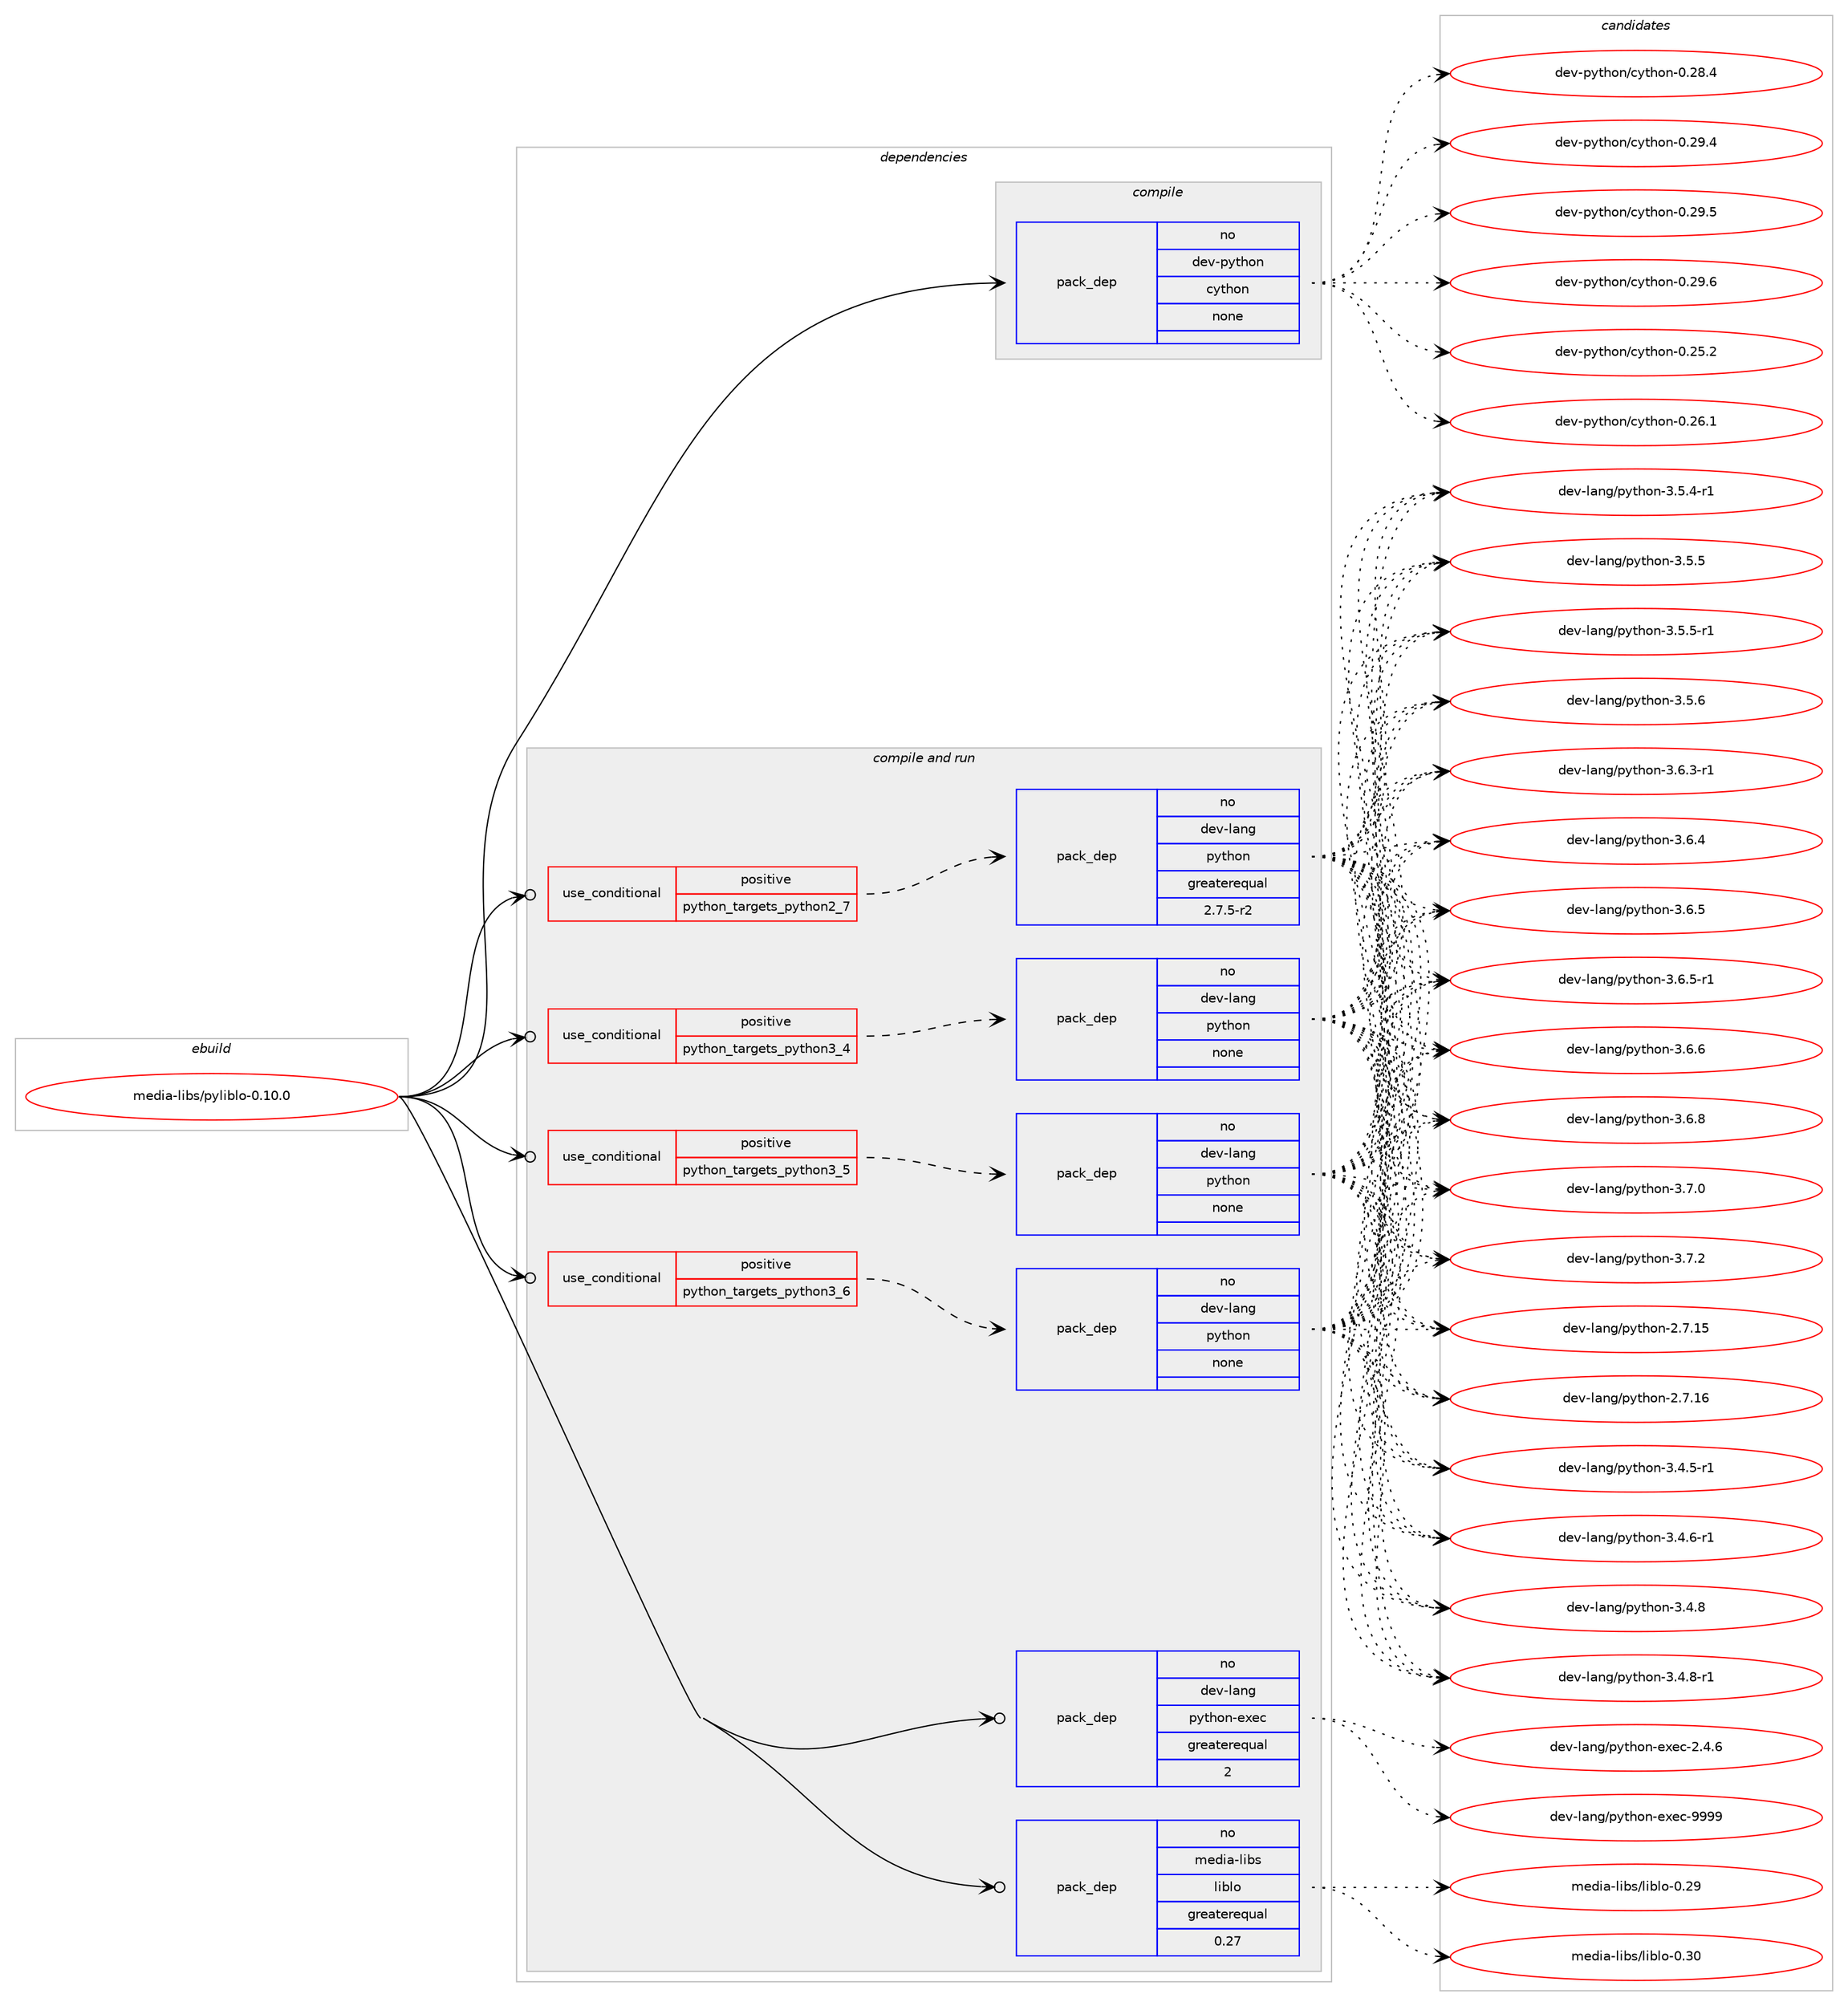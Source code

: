 digraph prolog {

# *************
# Graph options
# *************

newrank=true;
concentrate=true;
compound=true;
graph [rankdir=LR,fontname=Helvetica,fontsize=10,ranksep=1.5];#, ranksep=2.5, nodesep=0.2];
edge  [arrowhead=vee];
node  [fontname=Helvetica,fontsize=10];

# **********
# The ebuild
# **********

subgraph cluster_leftcol {
color=gray;
rank=same;
label=<<i>ebuild</i>>;
id [label="media-libs/pyliblo-0.10.0", color=red, width=4, href="../media-libs/pyliblo-0.10.0.svg"];
}

# ****************
# The dependencies
# ****************

subgraph cluster_midcol {
color=gray;
label=<<i>dependencies</i>>;
subgraph cluster_compile {
fillcolor="#eeeeee";
style=filled;
label=<<i>compile</i>>;
subgraph pack1155941 {
dependency1617796 [label=<<TABLE BORDER="0" CELLBORDER="1" CELLSPACING="0" CELLPADDING="4" WIDTH="220"><TR><TD ROWSPAN="6" CELLPADDING="30">pack_dep</TD></TR><TR><TD WIDTH="110">no</TD></TR><TR><TD>dev-python</TD></TR><TR><TD>cython</TD></TR><TR><TD>none</TD></TR><TR><TD></TD></TR></TABLE>>, shape=none, color=blue];
}
id:e -> dependency1617796:w [weight=20,style="solid",arrowhead="vee"];
}
subgraph cluster_compileandrun {
fillcolor="#eeeeee";
style=filled;
label=<<i>compile and run</i>>;
subgraph cond435806 {
dependency1617797 [label=<<TABLE BORDER="0" CELLBORDER="1" CELLSPACING="0" CELLPADDING="4"><TR><TD ROWSPAN="3" CELLPADDING="10">use_conditional</TD></TR><TR><TD>positive</TD></TR><TR><TD>python_targets_python2_7</TD></TR></TABLE>>, shape=none, color=red];
subgraph pack1155942 {
dependency1617798 [label=<<TABLE BORDER="0" CELLBORDER="1" CELLSPACING="0" CELLPADDING="4" WIDTH="220"><TR><TD ROWSPAN="6" CELLPADDING="30">pack_dep</TD></TR><TR><TD WIDTH="110">no</TD></TR><TR><TD>dev-lang</TD></TR><TR><TD>python</TD></TR><TR><TD>greaterequal</TD></TR><TR><TD>2.7.5-r2</TD></TR></TABLE>>, shape=none, color=blue];
}
dependency1617797:e -> dependency1617798:w [weight=20,style="dashed",arrowhead="vee"];
}
id:e -> dependency1617797:w [weight=20,style="solid",arrowhead="odotvee"];
subgraph cond435807 {
dependency1617799 [label=<<TABLE BORDER="0" CELLBORDER="1" CELLSPACING="0" CELLPADDING="4"><TR><TD ROWSPAN="3" CELLPADDING="10">use_conditional</TD></TR><TR><TD>positive</TD></TR><TR><TD>python_targets_python3_4</TD></TR></TABLE>>, shape=none, color=red];
subgraph pack1155943 {
dependency1617800 [label=<<TABLE BORDER="0" CELLBORDER="1" CELLSPACING="0" CELLPADDING="4" WIDTH="220"><TR><TD ROWSPAN="6" CELLPADDING="30">pack_dep</TD></TR><TR><TD WIDTH="110">no</TD></TR><TR><TD>dev-lang</TD></TR><TR><TD>python</TD></TR><TR><TD>none</TD></TR><TR><TD></TD></TR></TABLE>>, shape=none, color=blue];
}
dependency1617799:e -> dependency1617800:w [weight=20,style="dashed",arrowhead="vee"];
}
id:e -> dependency1617799:w [weight=20,style="solid",arrowhead="odotvee"];
subgraph cond435808 {
dependency1617801 [label=<<TABLE BORDER="0" CELLBORDER="1" CELLSPACING="0" CELLPADDING="4"><TR><TD ROWSPAN="3" CELLPADDING="10">use_conditional</TD></TR><TR><TD>positive</TD></TR><TR><TD>python_targets_python3_5</TD></TR></TABLE>>, shape=none, color=red];
subgraph pack1155944 {
dependency1617802 [label=<<TABLE BORDER="0" CELLBORDER="1" CELLSPACING="0" CELLPADDING="4" WIDTH="220"><TR><TD ROWSPAN="6" CELLPADDING="30">pack_dep</TD></TR><TR><TD WIDTH="110">no</TD></TR><TR><TD>dev-lang</TD></TR><TR><TD>python</TD></TR><TR><TD>none</TD></TR><TR><TD></TD></TR></TABLE>>, shape=none, color=blue];
}
dependency1617801:e -> dependency1617802:w [weight=20,style="dashed",arrowhead="vee"];
}
id:e -> dependency1617801:w [weight=20,style="solid",arrowhead="odotvee"];
subgraph cond435809 {
dependency1617803 [label=<<TABLE BORDER="0" CELLBORDER="1" CELLSPACING="0" CELLPADDING="4"><TR><TD ROWSPAN="3" CELLPADDING="10">use_conditional</TD></TR><TR><TD>positive</TD></TR><TR><TD>python_targets_python3_6</TD></TR></TABLE>>, shape=none, color=red];
subgraph pack1155945 {
dependency1617804 [label=<<TABLE BORDER="0" CELLBORDER="1" CELLSPACING="0" CELLPADDING="4" WIDTH="220"><TR><TD ROWSPAN="6" CELLPADDING="30">pack_dep</TD></TR><TR><TD WIDTH="110">no</TD></TR><TR><TD>dev-lang</TD></TR><TR><TD>python</TD></TR><TR><TD>none</TD></TR><TR><TD></TD></TR></TABLE>>, shape=none, color=blue];
}
dependency1617803:e -> dependency1617804:w [weight=20,style="dashed",arrowhead="vee"];
}
id:e -> dependency1617803:w [weight=20,style="solid",arrowhead="odotvee"];
subgraph pack1155946 {
dependency1617805 [label=<<TABLE BORDER="0" CELLBORDER="1" CELLSPACING="0" CELLPADDING="4" WIDTH="220"><TR><TD ROWSPAN="6" CELLPADDING="30">pack_dep</TD></TR><TR><TD WIDTH="110">no</TD></TR><TR><TD>dev-lang</TD></TR><TR><TD>python-exec</TD></TR><TR><TD>greaterequal</TD></TR><TR><TD>2</TD></TR></TABLE>>, shape=none, color=blue];
}
id:e -> dependency1617805:w [weight=20,style="solid",arrowhead="odotvee"];
subgraph pack1155947 {
dependency1617806 [label=<<TABLE BORDER="0" CELLBORDER="1" CELLSPACING="0" CELLPADDING="4" WIDTH="220"><TR><TD ROWSPAN="6" CELLPADDING="30">pack_dep</TD></TR><TR><TD WIDTH="110">no</TD></TR><TR><TD>media-libs</TD></TR><TR><TD>liblo</TD></TR><TR><TD>greaterequal</TD></TR><TR><TD>0.27</TD></TR></TABLE>>, shape=none, color=blue];
}
id:e -> dependency1617806:w [weight=20,style="solid",arrowhead="odotvee"];
}
subgraph cluster_run {
fillcolor="#eeeeee";
style=filled;
label=<<i>run</i>>;
}
}

# **************
# The candidates
# **************

subgraph cluster_choices {
rank=same;
color=gray;
label=<<i>candidates</i>>;

subgraph choice1155941 {
color=black;
nodesep=1;
choice10010111845112121116104111110479912111610411111045484650534650 [label="dev-python/cython-0.25.2", color=red, width=4,href="../dev-python/cython-0.25.2.svg"];
choice10010111845112121116104111110479912111610411111045484650544649 [label="dev-python/cython-0.26.1", color=red, width=4,href="../dev-python/cython-0.26.1.svg"];
choice10010111845112121116104111110479912111610411111045484650564652 [label="dev-python/cython-0.28.4", color=red, width=4,href="../dev-python/cython-0.28.4.svg"];
choice10010111845112121116104111110479912111610411111045484650574652 [label="dev-python/cython-0.29.4", color=red, width=4,href="../dev-python/cython-0.29.4.svg"];
choice10010111845112121116104111110479912111610411111045484650574653 [label="dev-python/cython-0.29.5", color=red, width=4,href="../dev-python/cython-0.29.5.svg"];
choice10010111845112121116104111110479912111610411111045484650574654 [label="dev-python/cython-0.29.6", color=red, width=4,href="../dev-python/cython-0.29.6.svg"];
dependency1617796:e -> choice10010111845112121116104111110479912111610411111045484650534650:w [style=dotted,weight="100"];
dependency1617796:e -> choice10010111845112121116104111110479912111610411111045484650544649:w [style=dotted,weight="100"];
dependency1617796:e -> choice10010111845112121116104111110479912111610411111045484650564652:w [style=dotted,weight="100"];
dependency1617796:e -> choice10010111845112121116104111110479912111610411111045484650574652:w [style=dotted,weight="100"];
dependency1617796:e -> choice10010111845112121116104111110479912111610411111045484650574653:w [style=dotted,weight="100"];
dependency1617796:e -> choice10010111845112121116104111110479912111610411111045484650574654:w [style=dotted,weight="100"];
}
subgraph choice1155942 {
color=black;
nodesep=1;
choice10010111845108971101034711212111610411111045504655464953 [label="dev-lang/python-2.7.15", color=red, width=4,href="../dev-lang/python-2.7.15.svg"];
choice10010111845108971101034711212111610411111045504655464954 [label="dev-lang/python-2.7.16", color=red, width=4,href="../dev-lang/python-2.7.16.svg"];
choice1001011184510897110103471121211161041111104551465246534511449 [label="dev-lang/python-3.4.5-r1", color=red, width=4,href="../dev-lang/python-3.4.5-r1.svg"];
choice1001011184510897110103471121211161041111104551465246544511449 [label="dev-lang/python-3.4.6-r1", color=red, width=4,href="../dev-lang/python-3.4.6-r1.svg"];
choice100101118451089711010347112121116104111110455146524656 [label="dev-lang/python-3.4.8", color=red, width=4,href="../dev-lang/python-3.4.8.svg"];
choice1001011184510897110103471121211161041111104551465246564511449 [label="dev-lang/python-3.4.8-r1", color=red, width=4,href="../dev-lang/python-3.4.8-r1.svg"];
choice1001011184510897110103471121211161041111104551465346524511449 [label="dev-lang/python-3.5.4-r1", color=red, width=4,href="../dev-lang/python-3.5.4-r1.svg"];
choice100101118451089711010347112121116104111110455146534653 [label="dev-lang/python-3.5.5", color=red, width=4,href="../dev-lang/python-3.5.5.svg"];
choice1001011184510897110103471121211161041111104551465346534511449 [label="dev-lang/python-3.5.5-r1", color=red, width=4,href="../dev-lang/python-3.5.5-r1.svg"];
choice100101118451089711010347112121116104111110455146534654 [label="dev-lang/python-3.5.6", color=red, width=4,href="../dev-lang/python-3.5.6.svg"];
choice1001011184510897110103471121211161041111104551465446514511449 [label="dev-lang/python-3.6.3-r1", color=red, width=4,href="../dev-lang/python-3.6.3-r1.svg"];
choice100101118451089711010347112121116104111110455146544652 [label="dev-lang/python-3.6.4", color=red, width=4,href="../dev-lang/python-3.6.4.svg"];
choice100101118451089711010347112121116104111110455146544653 [label="dev-lang/python-3.6.5", color=red, width=4,href="../dev-lang/python-3.6.5.svg"];
choice1001011184510897110103471121211161041111104551465446534511449 [label="dev-lang/python-3.6.5-r1", color=red, width=4,href="../dev-lang/python-3.6.5-r1.svg"];
choice100101118451089711010347112121116104111110455146544654 [label="dev-lang/python-3.6.6", color=red, width=4,href="../dev-lang/python-3.6.6.svg"];
choice100101118451089711010347112121116104111110455146544656 [label="dev-lang/python-3.6.8", color=red, width=4,href="../dev-lang/python-3.6.8.svg"];
choice100101118451089711010347112121116104111110455146554648 [label="dev-lang/python-3.7.0", color=red, width=4,href="../dev-lang/python-3.7.0.svg"];
choice100101118451089711010347112121116104111110455146554650 [label="dev-lang/python-3.7.2", color=red, width=4,href="../dev-lang/python-3.7.2.svg"];
dependency1617798:e -> choice10010111845108971101034711212111610411111045504655464953:w [style=dotted,weight="100"];
dependency1617798:e -> choice10010111845108971101034711212111610411111045504655464954:w [style=dotted,weight="100"];
dependency1617798:e -> choice1001011184510897110103471121211161041111104551465246534511449:w [style=dotted,weight="100"];
dependency1617798:e -> choice1001011184510897110103471121211161041111104551465246544511449:w [style=dotted,weight="100"];
dependency1617798:e -> choice100101118451089711010347112121116104111110455146524656:w [style=dotted,weight="100"];
dependency1617798:e -> choice1001011184510897110103471121211161041111104551465246564511449:w [style=dotted,weight="100"];
dependency1617798:e -> choice1001011184510897110103471121211161041111104551465346524511449:w [style=dotted,weight="100"];
dependency1617798:e -> choice100101118451089711010347112121116104111110455146534653:w [style=dotted,weight="100"];
dependency1617798:e -> choice1001011184510897110103471121211161041111104551465346534511449:w [style=dotted,weight="100"];
dependency1617798:e -> choice100101118451089711010347112121116104111110455146534654:w [style=dotted,weight="100"];
dependency1617798:e -> choice1001011184510897110103471121211161041111104551465446514511449:w [style=dotted,weight="100"];
dependency1617798:e -> choice100101118451089711010347112121116104111110455146544652:w [style=dotted,weight="100"];
dependency1617798:e -> choice100101118451089711010347112121116104111110455146544653:w [style=dotted,weight="100"];
dependency1617798:e -> choice1001011184510897110103471121211161041111104551465446534511449:w [style=dotted,weight="100"];
dependency1617798:e -> choice100101118451089711010347112121116104111110455146544654:w [style=dotted,weight="100"];
dependency1617798:e -> choice100101118451089711010347112121116104111110455146544656:w [style=dotted,weight="100"];
dependency1617798:e -> choice100101118451089711010347112121116104111110455146554648:w [style=dotted,weight="100"];
dependency1617798:e -> choice100101118451089711010347112121116104111110455146554650:w [style=dotted,weight="100"];
}
subgraph choice1155943 {
color=black;
nodesep=1;
choice10010111845108971101034711212111610411111045504655464953 [label="dev-lang/python-2.7.15", color=red, width=4,href="../dev-lang/python-2.7.15.svg"];
choice10010111845108971101034711212111610411111045504655464954 [label="dev-lang/python-2.7.16", color=red, width=4,href="../dev-lang/python-2.7.16.svg"];
choice1001011184510897110103471121211161041111104551465246534511449 [label="dev-lang/python-3.4.5-r1", color=red, width=4,href="../dev-lang/python-3.4.5-r1.svg"];
choice1001011184510897110103471121211161041111104551465246544511449 [label="dev-lang/python-3.4.6-r1", color=red, width=4,href="../dev-lang/python-3.4.6-r1.svg"];
choice100101118451089711010347112121116104111110455146524656 [label="dev-lang/python-3.4.8", color=red, width=4,href="../dev-lang/python-3.4.8.svg"];
choice1001011184510897110103471121211161041111104551465246564511449 [label="dev-lang/python-3.4.8-r1", color=red, width=4,href="../dev-lang/python-3.4.8-r1.svg"];
choice1001011184510897110103471121211161041111104551465346524511449 [label="dev-lang/python-3.5.4-r1", color=red, width=4,href="../dev-lang/python-3.5.4-r1.svg"];
choice100101118451089711010347112121116104111110455146534653 [label="dev-lang/python-3.5.5", color=red, width=4,href="../dev-lang/python-3.5.5.svg"];
choice1001011184510897110103471121211161041111104551465346534511449 [label="dev-lang/python-3.5.5-r1", color=red, width=4,href="../dev-lang/python-3.5.5-r1.svg"];
choice100101118451089711010347112121116104111110455146534654 [label="dev-lang/python-3.5.6", color=red, width=4,href="../dev-lang/python-3.5.6.svg"];
choice1001011184510897110103471121211161041111104551465446514511449 [label="dev-lang/python-3.6.3-r1", color=red, width=4,href="../dev-lang/python-3.6.3-r1.svg"];
choice100101118451089711010347112121116104111110455146544652 [label="dev-lang/python-3.6.4", color=red, width=4,href="../dev-lang/python-3.6.4.svg"];
choice100101118451089711010347112121116104111110455146544653 [label="dev-lang/python-3.6.5", color=red, width=4,href="../dev-lang/python-3.6.5.svg"];
choice1001011184510897110103471121211161041111104551465446534511449 [label="dev-lang/python-3.6.5-r1", color=red, width=4,href="../dev-lang/python-3.6.5-r1.svg"];
choice100101118451089711010347112121116104111110455146544654 [label="dev-lang/python-3.6.6", color=red, width=4,href="../dev-lang/python-3.6.6.svg"];
choice100101118451089711010347112121116104111110455146544656 [label="dev-lang/python-3.6.8", color=red, width=4,href="../dev-lang/python-3.6.8.svg"];
choice100101118451089711010347112121116104111110455146554648 [label="dev-lang/python-3.7.0", color=red, width=4,href="../dev-lang/python-3.7.0.svg"];
choice100101118451089711010347112121116104111110455146554650 [label="dev-lang/python-3.7.2", color=red, width=4,href="../dev-lang/python-3.7.2.svg"];
dependency1617800:e -> choice10010111845108971101034711212111610411111045504655464953:w [style=dotted,weight="100"];
dependency1617800:e -> choice10010111845108971101034711212111610411111045504655464954:w [style=dotted,weight="100"];
dependency1617800:e -> choice1001011184510897110103471121211161041111104551465246534511449:w [style=dotted,weight="100"];
dependency1617800:e -> choice1001011184510897110103471121211161041111104551465246544511449:w [style=dotted,weight="100"];
dependency1617800:e -> choice100101118451089711010347112121116104111110455146524656:w [style=dotted,weight="100"];
dependency1617800:e -> choice1001011184510897110103471121211161041111104551465246564511449:w [style=dotted,weight="100"];
dependency1617800:e -> choice1001011184510897110103471121211161041111104551465346524511449:w [style=dotted,weight="100"];
dependency1617800:e -> choice100101118451089711010347112121116104111110455146534653:w [style=dotted,weight="100"];
dependency1617800:e -> choice1001011184510897110103471121211161041111104551465346534511449:w [style=dotted,weight="100"];
dependency1617800:e -> choice100101118451089711010347112121116104111110455146534654:w [style=dotted,weight="100"];
dependency1617800:e -> choice1001011184510897110103471121211161041111104551465446514511449:w [style=dotted,weight="100"];
dependency1617800:e -> choice100101118451089711010347112121116104111110455146544652:w [style=dotted,weight="100"];
dependency1617800:e -> choice100101118451089711010347112121116104111110455146544653:w [style=dotted,weight="100"];
dependency1617800:e -> choice1001011184510897110103471121211161041111104551465446534511449:w [style=dotted,weight="100"];
dependency1617800:e -> choice100101118451089711010347112121116104111110455146544654:w [style=dotted,weight="100"];
dependency1617800:e -> choice100101118451089711010347112121116104111110455146544656:w [style=dotted,weight="100"];
dependency1617800:e -> choice100101118451089711010347112121116104111110455146554648:w [style=dotted,weight="100"];
dependency1617800:e -> choice100101118451089711010347112121116104111110455146554650:w [style=dotted,weight="100"];
}
subgraph choice1155944 {
color=black;
nodesep=1;
choice10010111845108971101034711212111610411111045504655464953 [label="dev-lang/python-2.7.15", color=red, width=4,href="../dev-lang/python-2.7.15.svg"];
choice10010111845108971101034711212111610411111045504655464954 [label="dev-lang/python-2.7.16", color=red, width=4,href="../dev-lang/python-2.7.16.svg"];
choice1001011184510897110103471121211161041111104551465246534511449 [label="dev-lang/python-3.4.5-r1", color=red, width=4,href="../dev-lang/python-3.4.5-r1.svg"];
choice1001011184510897110103471121211161041111104551465246544511449 [label="dev-lang/python-3.4.6-r1", color=red, width=4,href="../dev-lang/python-3.4.6-r1.svg"];
choice100101118451089711010347112121116104111110455146524656 [label="dev-lang/python-3.4.8", color=red, width=4,href="../dev-lang/python-3.4.8.svg"];
choice1001011184510897110103471121211161041111104551465246564511449 [label="dev-lang/python-3.4.8-r1", color=red, width=4,href="../dev-lang/python-3.4.8-r1.svg"];
choice1001011184510897110103471121211161041111104551465346524511449 [label="dev-lang/python-3.5.4-r1", color=red, width=4,href="../dev-lang/python-3.5.4-r1.svg"];
choice100101118451089711010347112121116104111110455146534653 [label="dev-lang/python-3.5.5", color=red, width=4,href="../dev-lang/python-3.5.5.svg"];
choice1001011184510897110103471121211161041111104551465346534511449 [label="dev-lang/python-3.5.5-r1", color=red, width=4,href="../dev-lang/python-3.5.5-r1.svg"];
choice100101118451089711010347112121116104111110455146534654 [label="dev-lang/python-3.5.6", color=red, width=4,href="../dev-lang/python-3.5.6.svg"];
choice1001011184510897110103471121211161041111104551465446514511449 [label="dev-lang/python-3.6.3-r1", color=red, width=4,href="../dev-lang/python-3.6.3-r1.svg"];
choice100101118451089711010347112121116104111110455146544652 [label="dev-lang/python-3.6.4", color=red, width=4,href="../dev-lang/python-3.6.4.svg"];
choice100101118451089711010347112121116104111110455146544653 [label="dev-lang/python-3.6.5", color=red, width=4,href="../dev-lang/python-3.6.5.svg"];
choice1001011184510897110103471121211161041111104551465446534511449 [label="dev-lang/python-3.6.5-r1", color=red, width=4,href="../dev-lang/python-3.6.5-r1.svg"];
choice100101118451089711010347112121116104111110455146544654 [label="dev-lang/python-3.6.6", color=red, width=4,href="../dev-lang/python-3.6.6.svg"];
choice100101118451089711010347112121116104111110455146544656 [label="dev-lang/python-3.6.8", color=red, width=4,href="../dev-lang/python-3.6.8.svg"];
choice100101118451089711010347112121116104111110455146554648 [label="dev-lang/python-3.7.0", color=red, width=4,href="../dev-lang/python-3.7.0.svg"];
choice100101118451089711010347112121116104111110455146554650 [label="dev-lang/python-3.7.2", color=red, width=4,href="../dev-lang/python-3.7.2.svg"];
dependency1617802:e -> choice10010111845108971101034711212111610411111045504655464953:w [style=dotted,weight="100"];
dependency1617802:e -> choice10010111845108971101034711212111610411111045504655464954:w [style=dotted,weight="100"];
dependency1617802:e -> choice1001011184510897110103471121211161041111104551465246534511449:w [style=dotted,weight="100"];
dependency1617802:e -> choice1001011184510897110103471121211161041111104551465246544511449:w [style=dotted,weight="100"];
dependency1617802:e -> choice100101118451089711010347112121116104111110455146524656:w [style=dotted,weight="100"];
dependency1617802:e -> choice1001011184510897110103471121211161041111104551465246564511449:w [style=dotted,weight="100"];
dependency1617802:e -> choice1001011184510897110103471121211161041111104551465346524511449:w [style=dotted,weight="100"];
dependency1617802:e -> choice100101118451089711010347112121116104111110455146534653:w [style=dotted,weight="100"];
dependency1617802:e -> choice1001011184510897110103471121211161041111104551465346534511449:w [style=dotted,weight="100"];
dependency1617802:e -> choice100101118451089711010347112121116104111110455146534654:w [style=dotted,weight="100"];
dependency1617802:e -> choice1001011184510897110103471121211161041111104551465446514511449:w [style=dotted,weight="100"];
dependency1617802:e -> choice100101118451089711010347112121116104111110455146544652:w [style=dotted,weight="100"];
dependency1617802:e -> choice100101118451089711010347112121116104111110455146544653:w [style=dotted,weight="100"];
dependency1617802:e -> choice1001011184510897110103471121211161041111104551465446534511449:w [style=dotted,weight="100"];
dependency1617802:e -> choice100101118451089711010347112121116104111110455146544654:w [style=dotted,weight="100"];
dependency1617802:e -> choice100101118451089711010347112121116104111110455146544656:w [style=dotted,weight="100"];
dependency1617802:e -> choice100101118451089711010347112121116104111110455146554648:w [style=dotted,weight="100"];
dependency1617802:e -> choice100101118451089711010347112121116104111110455146554650:w [style=dotted,weight="100"];
}
subgraph choice1155945 {
color=black;
nodesep=1;
choice10010111845108971101034711212111610411111045504655464953 [label="dev-lang/python-2.7.15", color=red, width=4,href="../dev-lang/python-2.7.15.svg"];
choice10010111845108971101034711212111610411111045504655464954 [label="dev-lang/python-2.7.16", color=red, width=4,href="../dev-lang/python-2.7.16.svg"];
choice1001011184510897110103471121211161041111104551465246534511449 [label="dev-lang/python-3.4.5-r1", color=red, width=4,href="../dev-lang/python-3.4.5-r1.svg"];
choice1001011184510897110103471121211161041111104551465246544511449 [label="dev-lang/python-3.4.6-r1", color=red, width=4,href="../dev-lang/python-3.4.6-r1.svg"];
choice100101118451089711010347112121116104111110455146524656 [label="dev-lang/python-3.4.8", color=red, width=4,href="../dev-lang/python-3.4.8.svg"];
choice1001011184510897110103471121211161041111104551465246564511449 [label="dev-lang/python-3.4.8-r1", color=red, width=4,href="../dev-lang/python-3.4.8-r1.svg"];
choice1001011184510897110103471121211161041111104551465346524511449 [label="dev-lang/python-3.5.4-r1", color=red, width=4,href="../dev-lang/python-3.5.4-r1.svg"];
choice100101118451089711010347112121116104111110455146534653 [label="dev-lang/python-3.5.5", color=red, width=4,href="../dev-lang/python-3.5.5.svg"];
choice1001011184510897110103471121211161041111104551465346534511449 [label="dev-lang/python-3.5.5-r1", color=red, width=4,href="../dev-lang/python-3.5.5-r1.svg"];
choice100101118451089711010347112121116104111110455146534654 [label="dev-lang/python-3.5.6", color=red, width=4,href="../dev-lang/python-3.5.6.svg"];
choice1001011184510897110103471121211161041111104551465446514511449 [label="dev-lang/python-3.6.3-r1", color=red, width=4,href="../dev-lang/python-3.6.3-r1.svg"];
choice100101118451089711010347112121116104111110455146544652 [label="dev-lang/python-3.6.4", color=red, width=4,href="../dev-lang/python-3.6.4.svg"];
choice100101118451089711010347112121116104111110455146544653 [label="dev-lang/python-3.6.5", color=red, width=4,href="../dev-lang/python-3.6.5.svg"];
choice1001011184510897110103471121211161041111104551465446534511449 [label="dev-lang/python-3.6.5-r1", color=red, width=4,href="../dev-lang/python-3.6.5-r1.svg"];
choice100101118451089711010347112121116104111110455146544654 [label="dev-lang/python-3.6.6", color=red, width=4,href="../dev-lang/python-3.6.6.svg"];
choice100101118451089711010347112121116104111110455146544656 [label="dev-lang/python-3.6.8", color=red, width=4,href="../dev-lang/python-3.6.8.svg"];
choice100101118451089711010347112121116104111110455146554648 [label="dev-lang/python-3.7.0", color=red, width=4,href="../dev-lang/python-3.7.0.svg"];
choice100101118451089711010347112121116104111110455146554650 [label="dev-lang/python-3.7.2", color=red, width=4,href="../dev-lang/python-3.7.2.svg"];
dependency1617804:e -> choice10010111845108971101034711212111610411111045504655464953:w [style=dotted,weight="100"];
dependency1617804:e -> choice10010111845108971101034711212111610411111045504655464954:w [style=dotted,weight="100"];
dependency1617804:e -> choice1001011184510897110103471121211161041111104551465246534511449:w [style=dotted,weight="100"];
dependency1617804:e -> choice1001011184510897110103471121211161041111104551465246544511449:w [style=dotted,weight="100"];
dependency1617804:e -> choice100101118451089711010347112121116104111110455146524656:w [style=dotted,weight="100"];
dependency1617804:e -> choice1001011184510897110103471121211161041111104551465246564511449:w [style=dotted,weight="100"];
dependency1617804:e -> choice1001011184510897110103471121211161041111104551465346524511449:w [style=dotted,weight="100"];
dependency1617804:e -> choice100101118451089711010347112121116104111110455146534653:w [style=dotted,weight="100"];
dependency1617804:e -> choice1001011184510897110103471121211161041111104551465346534511449:w [style=dotted,weight="100"];
dependency1617804:e -> choice100101118451089711010347112121116104111110455146534654:w [style=dotted,weight="100"];
dependency1617804:e -> choice1001011184510897110103471121211161041111104551465446514511449:w [style=dotted,weight="100"];
dependency1617804:e -> choice100101118451089711010347112121116104111110455146544652:w [style=dotted,weight="100"];
dependency1617804:e -> choice100101118451089711010347112121116104111110455146544653:w [style=dotted,weight="100"];
dependency1617804:e -> choice1001011184510897110103471121211161041111104551465446534511449:w [style=dotted,weight="100"];
dependency1617804:e -> choice100101118451089711010347112121116104111110455146544654:w [style=dotted,weight="100"];
dependency1617804:e -> choice100101118451089711010347112121116104111110455146544656:w [style=dotted,weight="100"];
dependency1617804:e -> choice100101118451089711010347112121116104111110455146554648:w [style=dotted,weight="100"];
dependency1617804:e -> choice100101118451089711010347112121116104111110455146554650:w [style=dotted,weight="100"];
}
subgraph choice1155946 {
color=black;
nodesep=1;
choice1001011184510897110103471121211161041111104510112010199455046524654 [label="dev-lang/python-exec-2.4.6", color=red, width=4,href="../dev-lang/python-exec-2.4.6.svg"];
choice10010111845108971101034711212111610411111045101120101994557575757 [label="dev-lang/python-exec-9999", color=red, width=4,href="../dev-lang/python-exec-9999.svg"];
dependency1617805:e -> choice1001011184510897110103471121211161041111104510112010199455046524654:w [style=dotted,weight="100"];
dependency1617805:e -> choice10010111845108971101034711212111610411111045101120101994557575757:w [style=dotted,weight="100"];
}
subgraph choice1155947 {
color=black;
nodesep=1;
choice10910110010597451081059811547108105981081114548465057 [label="media-libs/liblo-0.29", color=red, width=4,href="../media-libs/liblo-0.29.svg"];
choice10910110010597451081059811547108105981081114548465148 [label="media-libs/liblo-0.30", color=red, width=4,href="../media-libs/liblo-0.30.svg"];
dependency1617806:e -> choice10910110010597451081059811547108105981081114548465057:w [style=dotted,weight="100"];
dependency1617806:e -> choice10910110010597451081059811547108105981081114548465148:w [style=dotted,weight="100"];
}
}

}
